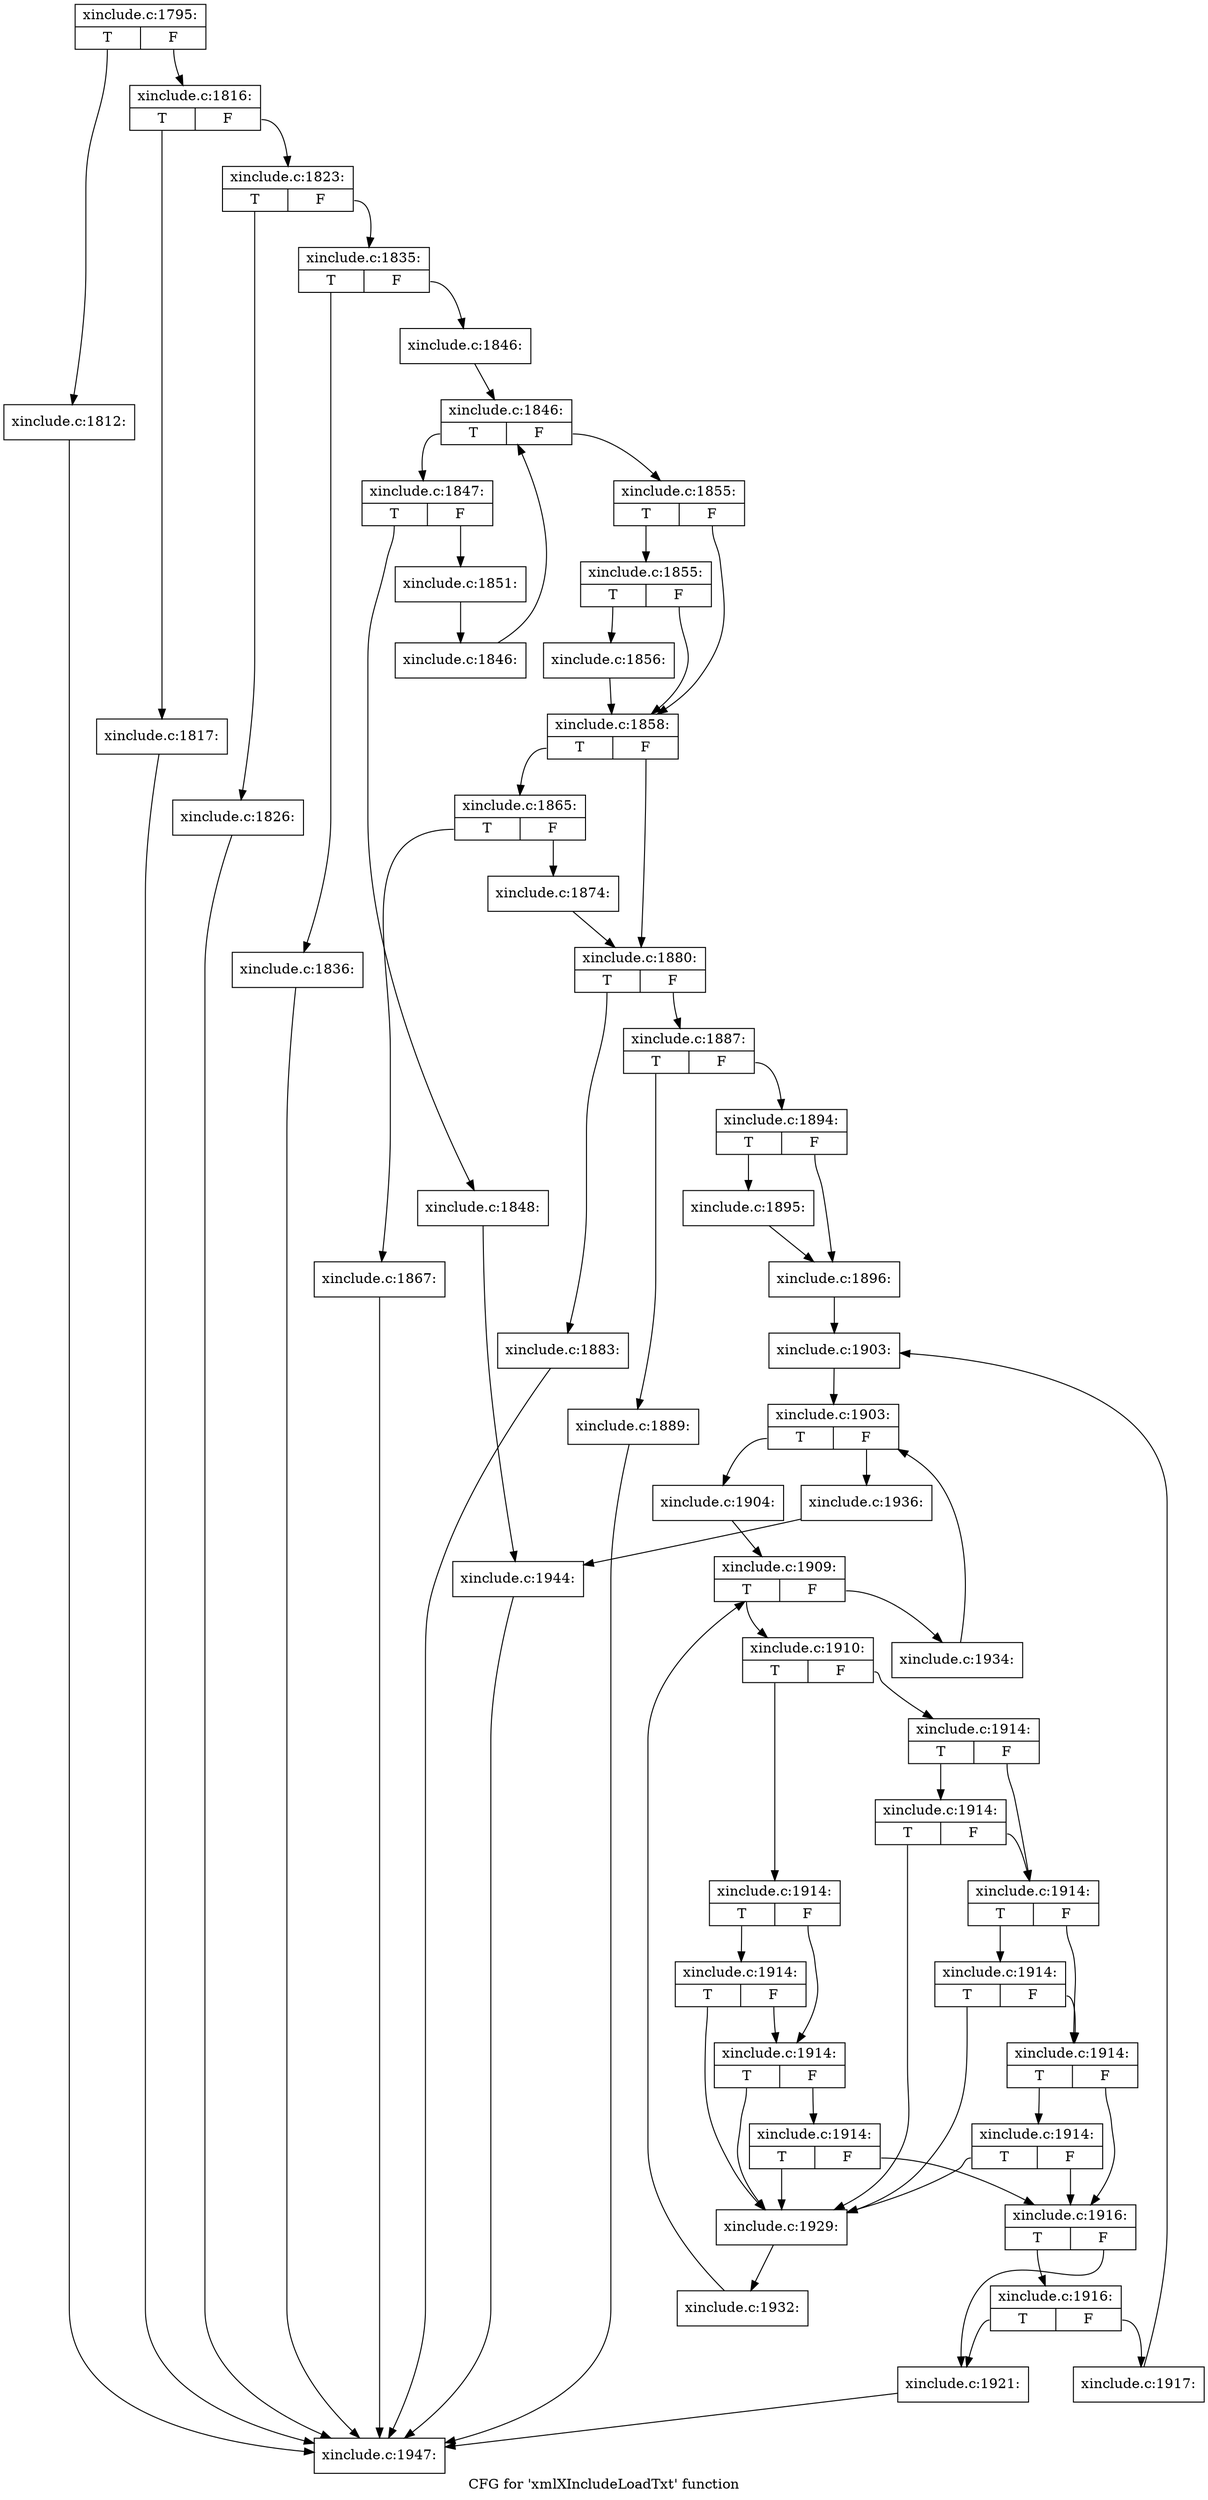 digraph "CFG for 'xmlXIncludeLoadTxt' function" {
	label="CFG for 'xmlXIncludeLoadTxt' function";

	Node0x55b94a0 [shape=record,label="{xinclude.c:1795:|{<s0>T|<s1>F}}"];
	Node0x55b94a0:s0 -> Node0x55bc760;
	Node0x55b94a0:s1 -> Node0x55bc7b0;
	Node0x55bc760 [shape=record,label="{xinclude.c:1812:}"];
	Node0x55bc760 -> Node0x5534f70;
	Node0x55bc7b0 [shape=record,label="{xinclude.c:1816:|{<s0>T|<s1>F}}"];
	Node0x55bc7b0:s0 -> Node0x55bd4b0;
	Node0x55bc7b0:s1 -> Node0x55bd500;
	Node0x55bd4b0 [shape=record,label="{xinclude.c:1817:}"];
	Node0x55bd4b0 -> Node0x5534f70;
	Node0x55bd500 [shape=record,label="{xinclude.c:1823:|{<s0>T|<s1>F}}"];
	Node0x55bd500:s0 -> Node0x55beb30;
	Node0x55bd500:s1 -> Node0x55beb80;
	Node0x55beb30 [shape=record,label="{xinclude.c:1826:}"];
	Node0x55beb30 -> Node0x5534f70;
	Node0x55beb80 [shape=record,label="{xinclude.c:1835:|{<s0>T|<s1>F}}"];
	Node0x55beb80:s0 -> Node0x55bf880;
	Node0x55beb80:s1 -> Node0x55bf8d0;
	Node0x55bf880 [shape=record,label="{xinclude.c:1836:}"];
	Node0x55bf880 -> Node0x5534f70;
	Node0x55bf8d0 [shape=record,label="{xinclude.c:1846:}"];
	Node0x55bf8d0 -> Node0x55c0ba0;
	Node0x55c0ba0 [shape=record,label="{xinclude.c:1846:|{<s0>T|<s1>F}}"];
	Node0x55c0ba0:s0 -> Node0x54cb220;
	Node0x55c0ba0:s1 -> Node0x55c0a00;
	Node0x54cb220 [shape=record,label="{xinclude.c:1847:|{<s0>T|<s1>F}}"];
	Node0x54cb220:s0 -> Node0x55c1750;
	Node0x54cb220:s1 -> Node0x55c17a0;
	Node0x55c1750 [shape=record,label="{xinclude.c:1848:}"];
	Node0x55c1750 -> Node0x55c2040;
	Node0x55c17a0 [shape=record,label="{xinclude.c:1851:}"];
	Node0x55c17a0 -> Node0x54cb190;
	Node0x54cb190 [shape=record,label="{xinclude.c:1846:}"];
	Node0x54cb190 -> Node0x55c0ba0;
	Node0x55c0a00 [shape=record,label="{xinclude.c:1855:|{<s0>T|<s1>F}}"];
	Node0x55c0a00:s0 -> Node0x55c2360;
	Node0x55c0a00:s1 -> Node0x55c2310;
	Node0x55c2360 [shape=record,label="{xinclude.c:1855:|{<s0>T|<s1>F}}"];
	Node0x55c2360:s0 -> Node0x55c22c0;
	Node0x55c2360:s1 -> Node0x55c2310;
	Node0x55c22c0 [shape=record,label="{xinclude.c:1856:}"];
	Node0x55c22c0 -> Node0x55c2310;
	Node0x55c2310 [shape=record,label="{xinclude.c:1858:|{<s0>T|<s1>F}}"];
	Node0x55c2310:s0 -> Node0x55c4810;
	Node0x55c2310:s1 -> Node0x55c4860;
	Node0x55c4810 [shape=record,label="{xinclude.c:1865:|{<s0>T|<s1>F}}"];
	Node0x55c4810:s0 -> Node0x55c5490;
	Node0x55c4810:s1 -> Node0x55c57c0;
	Node0x55c5490 [shape=record,label="{xinclude.c:1867:}"];
	Node0x55c5490 -> Node0x5534f70;
	Node0x55c57c0 [shape=record,label="{xinclude.c:1874:}"];
	Node0x55c57c0 -> Node0x55c4860;
	Node0x55c4860 [shape=record,label="{xinclude.c:1880:|{<s0>T|<s1>F}}"];
	Node0x55c4860:s0 -> Node0x55c6d40;
	Node0x55c4860:s1 -> Node0x55c6d90;
	Node0x55c6d40 [shape=record,label="{xinclude.c:1883:}"];
	Node0x55c6d40 -> Node0x5534f70;
	Node0x55c6d90 [shape=record,label="{xinclude.c:1887:|{<s0>T|<s1>F}}"];
	Node0x55c6d90:s0 -> Node0x55c7840;
	Node0x55c6d90:s1 -> Node0x55c7890;
	Node0x55c7840 [shape=record,label="{xinclude.c:1889:}"];
	Node0x55c7840 -> Node0x5534f70;
	Node0x55c7890 [shape=record,label="{xinclude.c:1894:|{<s0>T|<s1>F}}"];
	Node0x55c7890:s0 -> Node0x55c8110;
	Node0x55c7890:s1 -> Node0x55c8440;
	Node0x55c8110 [shape=record,label="{xinclude.c:1895:}"];
	Node0x55c8110 -> Node0x55c8440;
	Node0x55c8440 [shape=record,label="{xinclude.c:1896:}"];
	Node0x55c8440 -> Node0x55c8dc0;
	Node0x55c8dc0 [shape=record,label="{xinclude.c:1903:}"];
	Node0x55c8dc0 -> Node0x55c8ff0;
	Node0x55c8ff0 [shape=record,label="{xinclude.c:1903:|{<s0>T|<s1>F}}"];
	Node0x55c8ff0:s0 -> Node0x53d3a20;
	Node0x55c8ff0:s1 -> Node0x55c9930;
	Node0x53d3a20 [shape=record,label="{xinclude.c:1904:}"];
	Node0x53d3a20 -> Node0x54fd310;
	Node0x54fd310 [shape=record,label="{xinclude.c:1909:|{<s0>T|<s1>F}}"];
	Node0x54fd310:s0 -> Node0x54fdb40;
	Node0x54fd310:s1 -> Node0x54fcfe0;
	Node0x54fdb40 [shape=record,label="{xinclude.c:1910:|{<s0>T|<s1>F}}"];
	Node0x54fdb40:s0 -> Node0x54feb20;
	Node0x54fdb40:s1 -> Node0x54feb70;
	Node0x54feb20 [shape=record,label="{xinclude.c:1914:|{<s0>T|<s1>F}}"];
	Node0x54feb20:s0 -> Node0x54fee30;
	Node0x54feb20:s1 -> Node0x54fede0;
	Node0x54fee30 [shape=record,label="{xinclude.c:1914:|{<s0>T|<s1>F}}"];
	Node0x54fee30:s0 -> Node0x54fe930;
	Node0x54fee30:s1 -> Node0x54fede0;
	Node0x54fede0 [shape=record,label="{xinclude.c:1914:|{<s0>T|<s1>F}}"];
	Node0x54fede0:s0 -> Node0x54fe930;
	Node0x54fede0:s1 -> Node0x54fed90;
	Node0x54fed90 [shape=record,label="{xinclude.c:1914:|{<s0>T|<s1>F}}"];
	Node0x54fed90:s0 -> Node0x54fe930;
	Node0x54fed90:s1 -> Node0x54fe690;
	Node0x54feb70 [shape=record,label="{xinclude.c:1914:|{<s0>T|<s1>F}}"];
	Node0x54feb70:s0 -> Node0x54ff4e0;
	Node0x54feb70:s1 -> Node0x54ff490;
	Node0x54ff4e0 [shape=record,label="{xinclude.c:1914:|{<s0>T|<s1>F}}"];
	Node0x54ff4e0:s0 -> Node0x54fe930;
	Node0x54ff4e0:s1 -> Node0x54ff490;
	Node0x54ff490 [shape=record,label="{xinclude.c:1914:|{<s0>T|<s1>F}}"];
	Node0x54ff490:s0 -> Node0x54ff810;
	Node0x54ff490:s1 -> Node0x54ff440;
	Node0x54ff810 [shape=record,label="{xinclude.c:1914:|{<s0>T|<s1>F}}"];
	Node0x54ff810:s0 -> Node0x54fe930;
	Node0x54ff810:s1 -> Node0x54ff440;
	Node0x54ff440 [shape=record,label="{xinclude.c:1914:|{<s0>T|<s1>F}}"];
	Node0x54ff440:s0 -> Node0x54ffb40;
	Node0x54ff440:s1 -> Node0x54fe690;
	Node0x54ffb40 [shape=record,label="{xinclude.c:1914:|{<s0>T|<s1>F}}"];
	Node0x54ffb40:s0 -> Node0x54fe930;
	Node0x54ffb40:s1 -> Node0x54fe690;
	Node0x54fe690 [shape=record,label="{xinclude.c:1916:|{<s0>T|<s1>F}}"];
	Node0x54fe690:s0 -> Node0x54fff60;
	Node0x54fe690:s1 -> Node0x54fff10;
	Node0x54fff60 [shape=record,label="{xinclude.c:1916:|{<s0>T|<s1>F}}"];
	Node0x54fff60:s0 -> Node0x54fff10;
	Node0x54fff60:s1 -> Node0x54ffe70;
	Node0x54ffe70 [shape=record,label="{xinclude.c:1917:}"];
	Node0x54ffe70 -> Node0x55c8dc0;
	Node0x54fff10 [shape=record,label="{xinclude.c:1921:}"];
	Node0x54fff10 -> Node0x5534f70;
	Node0x54fe930 [shape=record,label="{xinclude.c:1929:}"];
	Node0x54fe930 -> Node0x54fe980;
	Node0x54fe980 [shape=record,label="{xinclude.c:1932:}"];
	Node0x54fe980 -> Node0x54fd310;
	Node0x54fcfe0 [shape=record,label="{xinclude.c:1934:}"];
	Node0x54fcfe0 -> Node0x55c8ff0;
	Node0x55c9930 [shape=record,label="{xinclude.c:1936:}"];
	Node0x55c9930 -> Node0x55c2040;
	Node0x55c2040 [shape=record,label="{xinclude.c:1944:}"];
	Node0x55c2040 -> Node0x5534f70;
	Node0x5534f70 [shape=record,label="{xinclude.c:1947:}"];
}
